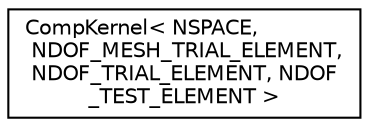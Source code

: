 digraph "Graphical Class Hierarchy"
{
 // LATEX_PDF_SIZE
  edge [fontname="Helvetica",fontsize="10",labelfontname="Helvetica",labelfontsize="10"];
  node [fontname="Helvetica",fontsize="10",shape=record];
  rankdir="LR";
  Node0 [label="CompKernel\< NSPACE,\l NDOF_MESH_TRIAL_ELEMENT,\l NDOF_TRIAL_ELEMENT, NDOF\l_TEST_ELEMENT \>",height=0.2,width=0.4,color="black", fillcolor="white", style="filled",URL="$classCompKernel.html",tooltip=" "];
}
